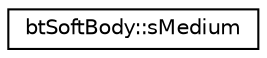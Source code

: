 digraph "Graphical Class Hierarchy"
{
  edge [fontname="Helvetica",fontsize="10",labelfontname="Helvetica",labelfontsize="10"];
  node [fontname="Helvetica",fontsize="10",shape=record];
  rankdir="LR";
  Node1 [label="btSoftBody::sMedium",height=0.2,width=0.4,color="black", fillcolor="white", style="filled",URL="$structbt_soft_body_1_1s_medium.html"];
}

